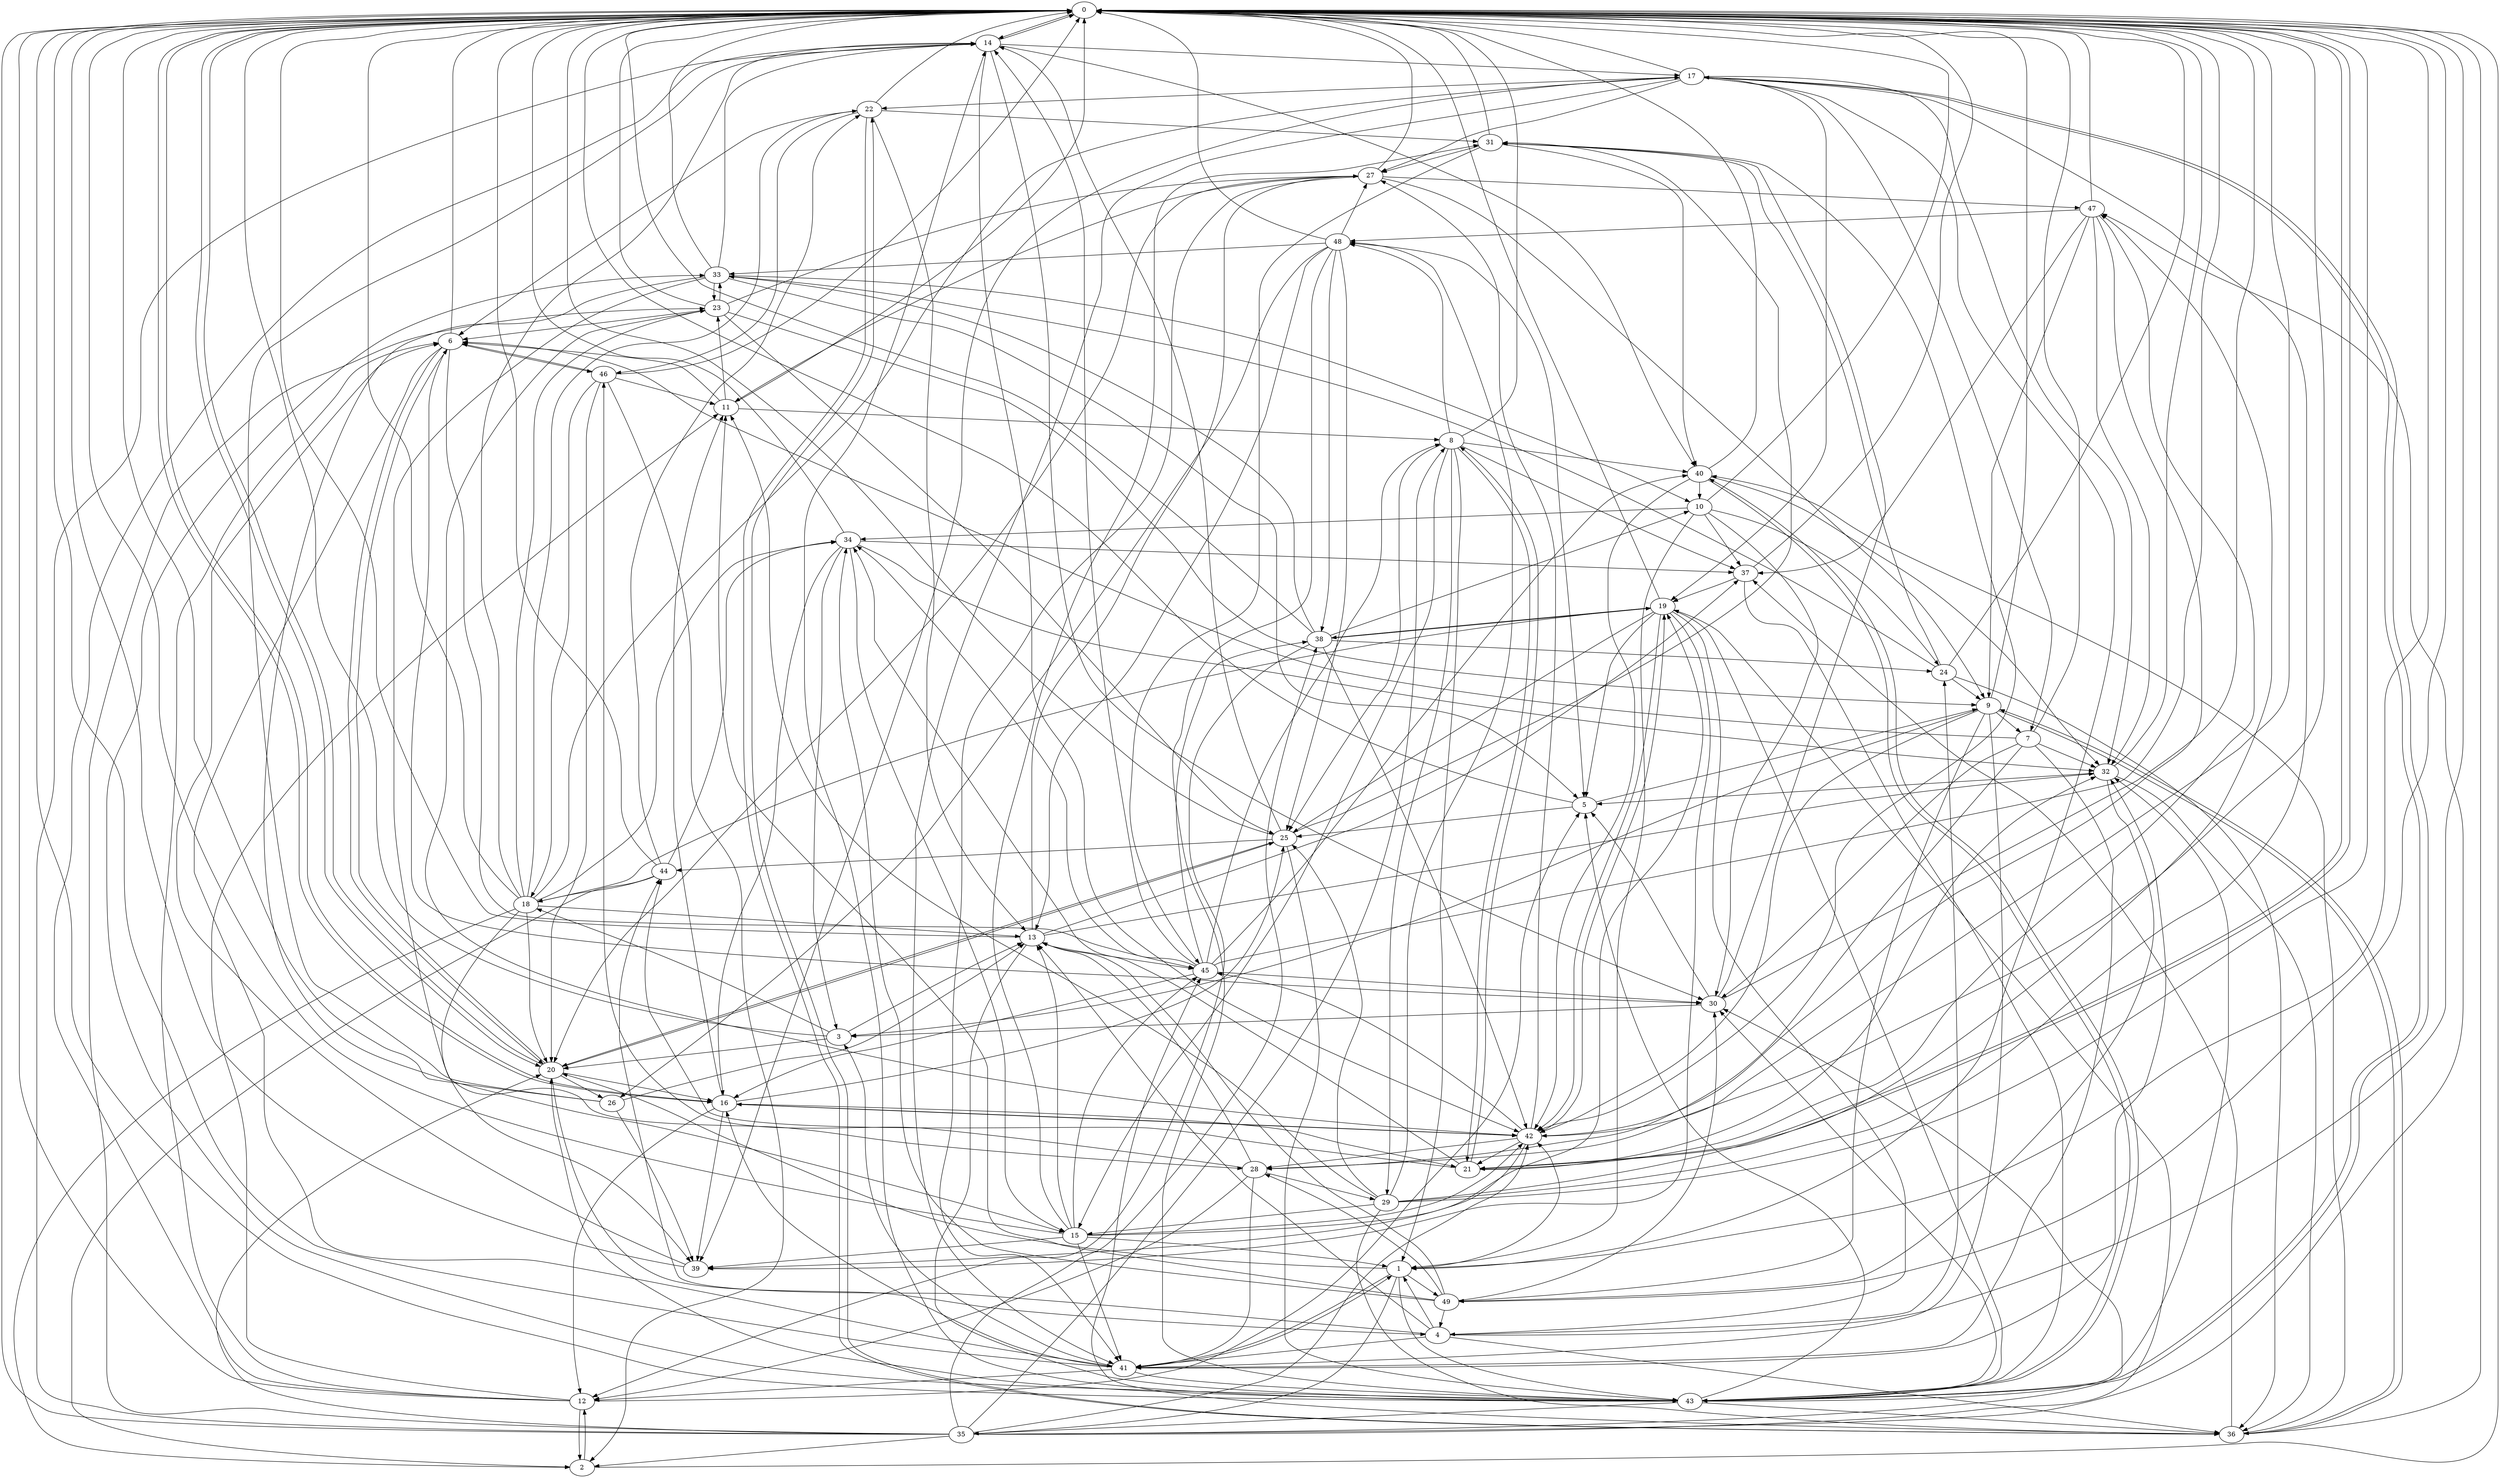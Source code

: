 strict digraph "" {
	0	 [component_delay=3];
	14	 [component_delay=3];
	0 -> 14	 [wire_delay=1];
	16	 [component_delay=3];
	0 -> 16	 [wire_delay=1];
	20	 [component_delay=3];
	0 -> 20	 [wire_delay=1];
	21	 [component_delay=3];
	0 -> 21	 [wire_delay=1];
	1	 [component_delay=3];
	1 -> 0	 [wire_delay=1];
	1 -> 20	 [wire_delay=1];
	35	 [component_delay=3];
	1 -> 35	 [wire_delay=1];
	41	 [component_delay=3];
	1 -> 41	 [wire_delay=1];
	42	 [component_delay=3];
	1 -> 42	 [wire_delay=1];
	43	 [component_delay=3];
	1 -> 43	 [wire_delay=1];
	49	 [component_delay=3];
	1 -> 49	 [wire_delay=1];
	2	 [component_delay=3];
	2 -> 0	 [wire_delay=1];
	12	 [component_delay=3];
	2 -> 12	 [wire_delay=1];
	3	 [component_delay=3];
	3 -> 0	 [wire_delay=1];
	13	 [component_delay=3];
	3 -> 13	 [wire_delay=1];
	18	 [component_delay=3];
	3 -> 18	 [wire_delay=1];
	3 -> 20	 [wire_delay=1];
	4	 [component_delay=3];
	4 -> 0	 [wire_delay=1];
	4 -> 1	 [wire_delay=1];
	4 -> 13	 [wire_delay=1];
	24	 [component_delay=3];
	4 -> 24	 [wire_delay=1];
	36	 [component_delay=3];
	4 -> 36	 [wire_delay=1];
	4 -> 41	 [wire_delay=1];
	44	 [component_delay=3];
	4 -> 44	 [wire_delay=1];
	5	 [component_delay=3];
	5 -> 0	 [wire_delay=1];
	9	 [component_delay=3];
	5 -> 9	 [wire_delay=1];
	25	 [component_delay=3];
	5 -> 25	 [wire_delay=1];
	6	 [component_delay=3];
	6 -> 0	 [wire_delay=1];
	6 -> 20	 [wire_delay=1];
	30	 [component_delay=3];
	6 -> 30	 [wire_delay=1];
	6 -> 41	 [wire_delay=1];
	45	 [component_delay=3];
	6 -> 45	 [wire_delay=1];
	46	 [component_delay=3];
	6 -> 46	 [wire_delay=1];
	7	 [component_delay=3];
	7 -> 0	 [wire_delay=1];
	7 -> 6	 [wire_delay=1];
	28	 [component_delay=3];
	7 -> 28	 [wire_delay=1];
	7 -> 30	 [wire_delay=1];
	32	 [component_delay=3];
	7 -> 32	 [wire_delay=1];
	7 -> 41	 [wire_delay=1];
	8	 [component_delay=3];
	8 -> 0	 [wire_delay=1];
	8 -> 1	 [wire_delay=1];
	15	 [component_delay=3];
	8 -> 15	 [wire_delay=1];
	8 -> 21	 [wire_delay=1];
	8 -> 25	 [wire_delay=1];
	29	 [component_delay=3];
	8 -> 29	 [wire_delay=1];
	37	 [component_delay=3];
	8 -> 37	 [wire_delay=1];
	40	 [component_delay=3];
	8 -> 40	 [wire_delay=1];
	48	 [component_delay=3];
	8 -> 48	 [wire_delay=1];
	9 -> 0	 [wire_delay=1];
	9 -> 3	 [wire_delay=1];
	9 -> 7	 [wire_delay=1];
	9 -> 36	 [wire_delay=1];
	9 -> 41	 [wire_delay=1];
	9 -> 42	 [wire_delay=1];
	9 -> 49	 [wire_delay=1];
	10	 [component_delay=3];
	10 -> 0	 [wire_delay=1];
	10 -> 1	 [wire_delay=1];
	10 -> 24	 [wire_delay=1];
	10 -> 30	 [wire_delay=1];
	34	 [component_delay=3];
	10 -> 34	 [wire_delay=1];
	10 -> 37	 [wire_delay=1];
	11	 [component_delay=3];
	11 -> 0	 [wire_delay=1];
	11 -> 6	 [wire_delay=1];
	11 -> 8	 [wire_delay=1];
	23	 [component_delay=3];
	11 -> 23	 [wire_delay=1];
	12 -> 0	 [wire_delay=1];
	12 -> 2	 [wire_delay=1];
	12 -> 5	 [wire_delay=1];
	12 -> 6	 [wire_delay=1];
	12 -> 11	 [wire_delay=1];
	12 -> 14	 [wire_delay=1];
	13 -> 0	 [wire_delay=1];
	27	 [component_delay=3];
	13 -> 27	 [wire_delay=1];
	13 -> 32	 [wire_delay=1];
	13 -> 37	 [wire_delay=1];
	13 -> 43	 [wire_delay=1];
	13 -> 45	 [wire_delay=1];
	14 -> 0	 [wire_delay=1];
	17	 [component_delay=3];
	14 -> 17	 [wire_delay=1];
	14 -> 30	 [wire_delay=1];
	14 -> 40	 [wire_delay=1];
	14 -> 42	 [wire_delay=1];
	15 -> 0	 [wire_delay=1];
	15 -> 1	 [wire_delay=1];
	15 -> 13	 [wire_delay=1];
	19	 [component_delay=3];
	15 -> 19	 [wire_delay=1];
	31	 [component_delay=3];
	15 -> 31	 [wire_delay=1];
	39	 [component_delay=3];
	15 -> 39	 [wire_delay=1];
	15 -> 41	 [wire_delay=1];
	15 -> 42	 [wire_delay=1];
	15 -> 45	 [wire_delay=1];
	16 -> 0	 [wire_delay=1];
	16 -> 11	 [wire_delay=1];
	16 -> 12	 [wire_delay=1];
	16 -> 21	 [wire_delay=1];
	16 -> 25	 [wire_delay=1];
	16 -> 39	 [wire_delay=1];
	16 -> 42	 [wire_delay=1];
	17 -> 0	 [wire_delay=1];
	17 -> 1	 [wire_delay=1];
	17 -> 7	 [wire_delay=1];
	17 -> 19	 [wire_delay=1];
	22	 [component_delay=3];
	17 -> 22	 [wire_delay=1];
	17 -> 27	 [wire_delay=1];
	17 -> 32	 [wire_delay=1];
	17 -> 39	 [wire_delay=1];
	17 -> 41	 [wire_delay=1];
	17 -> 43	 [wire_delay=1];
	18 -> 0	 [wire_delay=1];
	18 -> 2	 [wire_delay=1];
	18 -> 13	 [wire_delay=1];
	18 -> 14	 [wire_delay=1];
	18 -> 17	 [wire_delay=1];
	18 -> 20	 [wire_delay=1];
	18 -> 22	 [wire_delay=1];
	18 -> 23	 [wire_delay=1];
	18 -> 34	 [wire_delay=1];
	18 -> 39	 [wire_delay=1];
	19 -> 0	 [wire_delay=1];
	19 -> 4	 [wire_delay=1];
	19 -> 5	 [wire_delay=1];
	19 -> 18	 [wire_delay=1];
	19 -> 25	 [wire_delay=1];
	38	 [component_delay=3];
	19 -> 38	 [wire_delay=1];
	19 -> 39	 [wire_delay=1];
	19 -> 42	 [wire_delay=1];
	19 -> 43	 [wire_delay=1];
	20 -> 0	 [wire_delay=1];
	20 -> 4	 [wire_delay=1];
	20 -> 6	 [wire_delay=1];
	20 -> 16	 [wire_delay=1];
	20 -> 25	 [wire_delay=1];
	26	 [component_delay=3];
	20 -> 26	 [wire_delay=1];
	21 -> 0	 [wire_delay=1];
	21 -> 8	 [wire_delay=1];
	21 -> 32	 [wire_delay=1];
	21 -> 34	 [wire_delay=1];
	21 -> 44	 [wire_delay=1];
	22 -> 0	 [wire_delay=1];
	22 -> 6	 [wire_delay=1];
	22 -> 13	 [wire_delay=1];
	22 -> 31	 [wire_delay=1];
	22 -> 36	 [wire_delay=1];
	22 -> 46	 [wire_delay=1];
	23 -> 0	 [wire_delay=1];
	23 -> 6	 [wire_delay=1];
	23 -> 9	 [wire_delay=1];
	23 -> 25	 [wire_delay=1];
	23 -> 27	 [wire_delay=1];
	33	 [component_delay=3];
	23 -> 33	 [wire_delay=1];
	23 -> 42	 [wire_delay=1];
	24 -> 0	 [wire_delay=1];
	24 -> 9	 [wire_delay=1];
	24 -> 31	 [wire_delay=1];
	24 -> 33	 [wire_delay=1];
	24 -> 36	 [wire_delay=1];
	25 -> 0	 [wire_delay=1];
	25 -> 14	 [wire_delay=1];
	25 -> 20	 [wire_delay=1];
	25 -> 31	 [wire_delay=1];
	25 -> 43	 [wire_delay=1];
	25 -> 44	 [wire_delay=1];
	26 -> 0	 [wire_delay=1];
	26 -> 13	 [wire_delay=1];
	26 -> 14	 [wire_delay=1];
	26 -> 39	 [wire_delay=1];
	27 -> 0	 [wire_delay=1];
	27 -> 9	 [wire_delay=1];
	27 -> 11	 [wire_delay=1];
	27 -> 20	 [wire_delay=1];
	27 -> 41	 [wire_delay=1];
	47	 [component_delay=3];
	27 -> 47	 [wire_delay=1];
	28 -> 0	 [wire_delay=1];
	28 -> 12	 [wire_delay=1];
	28 -> 13	 [wire_delay=1];
	28 -> 29	 [wire_delay=1];
	28 -> 41	 [wire_delay=1];
	28 -> 46	 [wire_delay=1];
	29 -> 0	 [wire_delay=1];
	29 -> 11	 [wire_delay=1];
	29 -> 15	 [wire_delay=1];
	29 -> 17	 [wire_delay=1];
	29 -> 25	 [wire_delay=1];
	29 -> 36	 [wire_delay=1];
	29 -> 47	 [wire_delay=1];
	29 -> 48	 [wire_delay=1];
	30 -> 0	 [wire_delay=1];
	30 -> 3	 [wire_delay=1];
	30 -> 5	 [wire_delay=1];
	30 -> 31	 [wire_delay=1];
	31 -> 0	 [wire_delay=1];
	31 -> 27	 [wire_delay=1];
	31 -> 40	 [wire_delay=1];
	31 -> 42	 [wire_delay=1];
	31 -> 45	 [wire_delay=1];
	32 -> 0	 [wire_delay=1];
	32 -> 5	 [wire_delay=1];
	32 -> 36	 [wire_delay=1];
	32 -> 49	 [wire_delay=1];
	33 -> 0	 [wire_delay=1];
	33 -> 5	 [wire_delay=1];
	33 -> 10	 [wire_delay=1];
	33 -> 14	 [wire_delay=1];
	33 -> 15	 [wire_delay=1];
	33 -> 23	 [wire_delay=1];
	33 -> 28	 [wire_delay=1];
	34 -> 0	 [wire_delay=1];
	34 -> 3	 [wire_delay=1];
	34 -> 15	 [wire_delay=1];
	34 -> 16	 [wire_delay=1];
	34 -> 32	 [wire_delay=1];
	34 -> 37	 [wire_delay=1];
	35 -> 0	 [wire_delay=1];
	35 -> 2	 [wire_delay=1];
	35 -> 8	 [wire_delay=1];
	35 -> 14	 [wire_delay=1];
	35 -> 19	 [wire_delay=1];
	35 -> 20	 [wire_delay=1];
	35 -> 23	 [wire_delay=1];
	35 -> 30	 [wire_delay=1];
	35 -> 38	 [wire_delay=1];
	35 -> 42	 [wire_delay=1];
	35 -> 47	 [wire_delay=1];
	36 -> 0	 [wire_delay=1];
	36 -> 9	 [wire_delay=1];
	36 -> 22	 [wire_delay=1];
	36 -> 37	 [wire_delay=1];
	36 -> 40	 [wire_delay=1];
	36 -> 45	 [wire_delay=1];
	37 -> 0	 [wire_delay=1];
	37 -> 19	 [wire_delay=1];
	37 -> 43	 [wire_delay=1];
	38 -> 0	 [wire_delay=1];
	38 -> 10	 [wire_delay=1];
	38 -> 12	 [wire_delay=1];
	38 -> 19	 [wire_delay=1];
	38 -> 24	 [wire_delay=1];
	38 -> 33	 [wire_delay=1];
	38 -> 42	 [wire_delay=1];
	39 -> 0	 [wire_delay=1];
	39 -> 6	 [wire_delay=1];
	40 -> 0	 [wire_delay=1];
	40 -> 10	 [wire_delay=1];
	40 -> 32	 [wire_delay=1];
	40 -> 42	 [wire_delay=1];
	40 -> 43	 [wire_delay=1];
	41 -> 0	 [wire_delay=1];
	41 -> 1	 [wire_delay=1];
	41 -> 3	 [wire_delay=1];
	41 -> 12	 [wire_delay=1];
	41 -> 16	 [wire_delay=1];
	41 -> 32	 [wire_delay=1];
	41 -> 43	 [wire_delay=1];
	42 -> 0	 [wire_delay=1];
	42 -> 16	 [wire_delay=1];
	42 -> 19	 [wire_delay=1];
	42 -> 21	 [wire_delay=1];
	42 -> 27	 [wire_delay=1];
	42 -> 28	 [wire_delay=1];
	42 -> 39	 [wire_delay=1];
	42 -> 45	 [wire_delay=1];
	43 -> 0	 [wire_delay=1];
	43 -> 5	 [wire_delay=1];
	43 -> 14	 [wire_delay=1];
	43 -> 17	 [wire_delay=1];
	43 -> 20	 [wire_delay=1];
	43 -> 30	 [wire_delay=1];
	43 -> 32	 [wire_delay=1];
	43 -> 33	 [wire_delay=1];
	43 -> 35	 [wire_delay=1];
	43 -> 36	 [wire_delay=1];
	43 -> 40	 [wire_delay=1];
	44 -> 0	 [wire_delay=1];
	44 -> 2	 [wire_delay=1];
	44 -> 18	 [wire_delay=1];
	44 -> 22	 [wire_delay=1];
	44 -> 34	 [wire_delay=1];
	45 -> 0	 [wire_delay=1];
	45 -> 8	 [wire_delay=1];
	45 -> 14	 [wire_delay=1];
	45 -> 16	 [wire_delay=1];
	45 -> 30	 [wire_delay=1];
	45 -> 34	 [wire_delay=1];
	45 -> 38	 [wire_delay=1];
	45 -> 40	 [wire_delay=1];
	46 -> 0	 [wire_delay=1];
	46 -> 2	 [wire_delay=1];
	46 -> 6	 [wire_delay=1];
	46 -> 11	 [wire_delay=1];
	46 -> 18	 [wire_delay=1];
	46 -> 20	 [wire_delay=1];
	47 -> 0	 [wire_delay=1];
	47 -> 9	 [wire_delay=1];
	47 -> 21	 [wire_delay=1];
	47 -> 32	 [wire_delay=1];
	47 -> 37	 [wire_delay=1];
	47 -> 42	 [wire_delay=1];
	47 -> 48	 [wire_delay=1];
	48 -> 0	 [wire_delay=1];
	48 -> 5	 [wire_delay=1];
	48 -> 13	 [wire_delay=1];
	48 -> 25	 [wire_delay=1];
	48 -> 26	 [wire_delay=1];
	48 -> 27	 [wire_delay=1];
	48 -> 33	 [wire_delay=1];
	48 -> 38	 [wire_delay=1];
	48 -> 43	 [wire_delay=1];
	49 -> 0	 [wire_delay=1];
	49 -> 4	 [wire_delay=1];
	49 -> 11	 [wire_delay=1];
	49 -> 13	 [wire_delay=1];
	49 -> 28	 [wire_delay=1];
	49 -> 30	 [wire_delay=1];
	49 -> 34	 [wire_delay=1];
}
